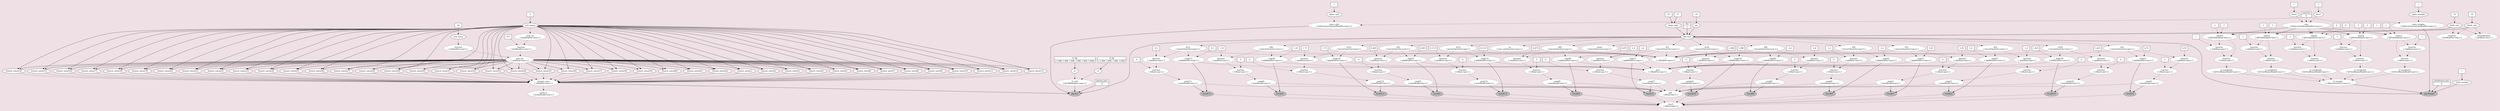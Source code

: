 /* Graphical model description in DOT language                                    */
/*    To view graph:                                                              */
/*       open this file in the program Graphviz: http://www.graphviz.org          */
/*       or paste contents into an online viewer: http://stamm-wilbrandt.de/GraphvizFiddle */

digraph REVDAG {
   n_sf [shape=oval, style=filled, fillcolor=white, label="sf"]
   n_sf_hp [shape=record, style=filled, fillcolor=white, label="{sf_hp|[ 1.000, 1.000, 1.000, 1.000]}"]
   n_Q_cytb [shape=oval, style="dashed,filled", fillcolor=white, label="Q_cytb\n[ fnGTR(Simplex<any>) ]"]
   n_er [shape=oval, style=filled, fillcolor=white, label="er"]
   n_er_hp [shape=record, style=filled, fillcolor=white, label="{er_hp|[ 1.000, 1.000, 1.000, 1.000, 1.000, 1.000]}"]
   n_phySeq [shape=oval, style=filled, fillcolor=gray, label="phySeq"]
   n_fbd_tree [shape=oval, style=filled, fillcolor=white, label="fbd_tree"]
   n_origin_time [shape=oval, style=filled, fillcolor=white, label="origin_time"]
   n_0x7ff091c25d70 [shape=box, style=filled, fillcolor=white, label="37"]
   n_0x7ff091c25f90 [shape=box, style=filled, fillcolor=white, label="55"]
   n_birth_rate [shape=oval, style=filled, fillcolor=white, label="birth_rate"]
   n_0x7ff091c26990 [shape=box, style=filled, fillcolor=white, label="10"]
   n_diversification [shape=oval, style="dashed,filled", fillcolor=white, label="diversification\n[ sub(Real<any>) ]"]
   n_death_rate [shape=oval, style=filled, fillcolor=white, label="death_rate"]
   n_0x7ff091c276e0 [shape=box, style=filled, fillcolor=white, label="10"]
   n_turnover [shape=oval, style="dashed,filled", fillcolor=white, label="turnover\n[ div(RealPos<any>) ]"]
   n_psi [shape=oval, style=filled, fillcolor=white, label="psi"]
   n_0x7ff091c2c2c0 [shape=box, style=filled, fillcolor=white, label="10"]
   n_rho [shape=record, style=filled, fillcolor=white, label="{rho|1}"]
   n_sa [shape=oval, style="dashed,filled", fillcolor=white, label="sa\n[ num_sa(TimeTree<any>) ]"]
   n_crown [shape=oval, style="dashed,filled", fillcolor=white, label="crown\n[ tmrca(TimeTree<any>) ]"]
   n_t_1 [shape=oval, style="dashed,filled", fillcolor=white, label="t[1]\n[ tmrca(TimeTree<any>) ]"]
   n_0x7ff091c2e800 [shape=oval, style="dashed,filled", fillcolor=white, label="function\n[ sub(Real<any>) ]"]
   n_0x7ff091c2ea50 [shape=box, style=filled, fillcolor=white, label="1.65"]
   n_0x7ff091c2eb80 [shape=oval, style="dashed,filled", fillcolor=white, label="function\n[ v(Real<any>) ]"]
   n_0x7ff091c2ee40 [shape=box, style=filled, fillcolor=white, label="0"]
   n_min_1 [shape=oval, style="dashed,filled", fillcolor=white, label="min[1]\n[ max(Real[]<any>) ]"]
   n_fossil_1 [shape=oval, style=filled, fillcolor=gray, label="fossil[1]"]
   n_max_1 [shape=oval, style="dashed,filled", fillcolor=white, label="max[1]\n[ add(RealPos<any>) ]"]
   n_0x7ff091c2fe60 [shape=box, style=filled, fillcolor=white, label="1.65"]
   n_max [shape=oval, style="dashed,filled", fillcolor=white, label="max\n[ v(RealPos<any>) ]"]
   n_max_2 [shape=oval, style="dashed,filled", fillcolor=white, label="max[2]\n[ add(RealPos<any>) ]"]
   n_t_2 [shape=oval, style="dashed,filled", fillcolor=white, label="t[2]\n[ tmrca(TimeTree<any>) ]"]
   n_0x7ff091c2c0f0 [shape=oval, style="dashed,filled", fillcolor=white, label="function\n[ sub(Real<any>) ]"]
   n_0x7ff091c31220 [shape=box, style=filled, fillcolor=white, label="1.4"]
   n_0x7ff091c31330 [shape=oval, style="dashed,filled", fillcolor=white, label="function\n[ v(Real<any>) ]"]
   n_0x7ff091c315f0 [shape=box, style=filled, fillcolor=white, label="0"]
   n_min_2 [shape=oval, style="dashed,filled", fillcolor=white, label="min[2]\n[ max(Real[]<any>) ]"]
   n_fossil_2 [shape=oval, style=filled, fillcolor=gray, label="fossil[2]"]
   n_fossil [shape=oval, style="dashed,filled", fillcolor=white, label="fossil\n[ v(Real<any>) ]"]
   n_fossil_3 [shape=oval, style=filled, fillcolor=gray, label="fossil[3]"]
   n_min_3 [shape=oval, style="dashed,filled", fillcolor=white, label="min[3]\n[ max(Real[]<any>) ]"]
   n_0x7ff091c33710 [shape=oval, style="dashed,filled", fillcolor=white, label="function\n[ v(Real<any>) ]"]
   n_0x7ff091c339c0 [shape=oval, style="dashed,filled", fillcolor=white, label="function\n[ sub(Real<any>) ]"]
   n_t_3 [shape=oval, style="dashed,filled", fillcolor=white, label="t[3]\n[ tmrca(TimeTree<any>) ]"]
   n_max_3 [shape=oval, style="dashed,filled", fillcolor=white, label="max[3]\n[ add(RealPos<any>) ]"]
   n_0x7ff091c34270 [shape=box, style=filled, fillcolor=white, label="4.55"]
   n_t [shape=oval, style="dashed,filled", fillcolor=white, label="t\n[ v(RealPos<any>) ]"]
   n_t_4 [shape=oval, style="dashed,filled", fillcolor=white, label="t[4]\n[ tmrca(TimeTree<any>) ]"]
   n_0x7ff091c34e00 [shape=oval, style="dashed,filled", fillcolor=white, label="function\n[ sub(Real<any>) ]"]
   n_0x7ff091c35050 [shape=box, style=filled, fillcolor=white, label="1.16"]
   n_0x7ff091c35180 [shape=oval, style="dashed,filled", fillcolor=white, label="function\n[ v(Real<any>) ]"]
   n_0x7ff091c35440 [shape=box, style=filled, fillcolor=white, label="0"]
   n_min_4 [shape=oval, style="dashed,filled", fillcolor=white, label="min[4]\n[ max(Real[]<any>) ]"]
   n_fossil_4 [shape=oval, style=filled, fillcolor=gray, label="fossil[4]"]
   n_max_4 [shape=oval, style="dashed,filled", fillcolor=white, label="max[4]\n[ add(RealPos<any>) ]"]
   n_0x7ff091c36440 [shape=box, style=filled, fillcolor=white, label="1.16"]
   n_min [shape=oval, style="dashed,filled", fillcolor=white, label="min\n[ v(Real<any>) ]"]
   n_min_5 [shape=oval, style="dashed,filled", fillcolor=white, label="min[5]\n[ max(Real[]<any>) ]"]
   n_0x7ff091c36f60 [shape=oval, style="dashed,filled", fillcolor=white, label="function\n[ v(Real<any>) ]"]
   n_0x7ff091c37210 [shape=oval, style="dashed,filled", fillcolor=white, label="function\n[ sub(Real<any>) ]"]
   n_t_5 [shape=oval, style="dashed,filled", fillcolor=white, label="t[5]\n[ tmrca(TimeTree<any>) ]"]
   n_max_5 [shape=oval, style="dashed,filled", fillcolor=white, label="max[5]\n[ add(RealPos<any>) ]"]
   n_0x7ff091c37aa0 [shape=box, style=filled, fillcolor=white, label="0.465"]
   n_fossil_5 [shape=oval, style=filled, fillcolor=gray, label="fossil[5]"]
   n_0x7ff091c30da0 [shape=box, style=filled, fillcolor=white, label="0.465"]
   n_0x7ff091c30ea0 [shape=box, style=filled, fillcolor=white, label="0"]
   n_min_6 [shape=oval, style="dashed,filled", fillcolor=white, label="min[6]\n[ max(Real[]<any>) ]"]
   n_0x7ff091c385a0 [shape=oval, style="dashed,filled", fillcolor=white, label="function\n[ v(Real<any>) ]"]
   n_0x7ff091c38850 [shape=oval, style="dashed,filled", fillcolor=white, label="function\n[ sub(Real<any>) ]"]
   n_t_6 [shape=oval, style="dashed,filled", fillcolor=white, label="t[6]\n[ tmrca(TimeTree<any>) ]"]
   n_max_6 [shape=oval, style="dashed,filled", fillcolor=white, label="max[6]\n[ add(RealPos<any>) ]"]
   n_0x7ff091c390e0 [shape=box, style=filled, fillcolor=white, label="0.475"]
   n_fossil_6 [shape=oval, style=filled, fillcolor=gray, label="fossil[6]"]
   n_0x7ff091c39bc0 [shape=box, style=filled, fillcolor=white, label="0.475"]
   n_0x7ff091c39cc0 [shape=box, style=filled, fillcolor=white, label="0"]
   n_min_7 [shape=oval, style="dashed,filled", fillcolor=white, label="min[7]\n[ max(Real[]<any>) ]"]
   n_0x7ff091c39fe0 [shape=oval, style="dashed,filled", fillcolor=white, label="function\n[ v(Real<any>) ]"]
   n_0x7ff091c3a290 [shape=oval, style="dashed,filled", fillcolor=white, label="function\n[ sub(Real<any>) ]"]
   n_t_7 [shape=oval, style="dashed,filled", fillcolor=white, label="t[7]\n[ tmrca(TimeTree<any>) ]"]
   n_max_7 [shape=oval, style="dashed,filled", fillcolor=white, label="max[7]\n[ add(RealPos<any>) ]"]
   n_0x7ff091c3ab60 [shape=box, style=filled, fillcolor=white, label="2.4"]
   n_fossil_7 [shape=oval, style=filled, fillcolor=gray, label="fossil[7]"]
   n_0x7ff091c3b640 [shape=box, style=filled, fillcolor=white, label="2.4"]
   n_0x7ff091c3b740 [shape=box, style=filled, fillcolor=white, label="0"]
   n_min_8 [shape=oval, style="dashed,filled", fillcolor=white, label="min[8]\n[ max(Real[]<any>) ]"]
   n_0x7ff091c3ba60 [shape=oval, style="dashed,filled", fillcolor=white, label="function\n[ v(Real<any>) ]"]
   n_0x7ff091c3bd10 [shape=oval, style="dashed,filled", fillcolor=white, label="function\n[ sub(Real<any>) ]"]
   n_t_8 [shape=oval, style="dashed,filled", fillcolor=white, label="t[8]\n[ tmrca(TimeTree<any>) ]"]
   n_max_8 [shape=oval, style="dashed,filled", fillcolor=white, label="max[8]\n[ add(RealPos<any>) ]"]
   n_0x7ff091c3c5a0 [shape=box, style=filled, fillcolor=white, label="2.4"]
   n_fossil_8 [shape=oval, style=filled, fillcolor=gray, label="fossil[8]"]
   n_0x7ff091c3d080 [shape=box, style=filled, fillcolor=white, label="2.4"]
   n_0x7ff091c3d180 [shape=box, style=filled, fillcolor=white, label="0"]
   n_min_9 [shape=oval, style="dashed,filled", fillcolor=white, label="min[9]\n[ max(Real[]<any>) ]"]
   n_0x7ff091c3d4a0 [shape=oval, style="dashed,filled", fillcolor=white, label="function\n[ v(Real<any>) ]"]
   n_0x7ff091c3d750 [shape=oval, style="dashed,filled", fillcolor=white, label="function\n[ sub(Real<any>) ]"]
   n_t_9 [shape=oval, style="dashed,filled", fillcolor=white, label="t[9]\n[ tmrca(TimeTree<any>) ]"]
   n_max_9 [shape=oval, style="dashed,filled", fillcolor=white, label="max[9]\n[ add(RealPos<any>) ]"]
   n_0x7ff091c3e020 [shape=box, style=filled, fillcolor=white, label="1.2"]
   n_fossil_9 [shape=oval, style=filled, fillcolor=gray, label="fossil[9]"]
   n_0x7ff091c3eb00 [shape=box, style=filled, fillcolor=white, label="1.2"]
   n_0x7ff091c3ec00 [shape=box, style=filled, fillcolor=white, label="0"]
   n_min_10 [shape=oval, style="dashed,filled", fillcolor=white, label="min[10]\n[ max(Real[]<any>) ]"]
   n_0x7ff091c3ef20 [shape=oval, style="dashed,filled", fillcolor=white, label="function\n[ v(Real<any>) ]"]
   n_0x7ff091c3f1d0 [shape=oval, style="dashed,filled", fillcolor=white, label="function\n[ sub(Real<any>) ]"]
   n_t_10 [shape=oval, style="dashed,filled", fillcolor=white, label="t[10]\n[ tmrca(TimeTree<any>) ]"]
   n_max_10 [shape=oval, style="dashed,filled", fillcolor=white, label="max[10]\n[ add(RealPos<any>) ]"]
   n_0x7ff091c3fa60 [shape=box, style=filled, fillcolor=white, label="1.425"]
   n_fossil_10 [shape=oval, style=filled, fillcolor=gray, label="fossil[10]"]
   n_0x7ff091c40540 [shape=box, style=filled, fillcolor=white, label="1.425"]
   n_0x7ff091c40640 [shape=box, style=filled, fillcolor=white, label="0"]
   n_min_11 [shape=oval, style="dashed,filled", fillcolor=white, label="min[11]\n[ max(Real[]<any>) ]"]
   n_0x7ff091c40960 [shape=oval, style="dashed,filled", fillcolor=white, label="function\n[ v(Real<any>) ]"]
   n_0x7ff091c40c10 [shape=oval, style="dashed,filled", fillcolor=white, label="function\n[ sub(Real<any>) ]"]
   n_t_11 [shape=oval, style="dashed,filled", fillcolor=white, label="t[11]\n[ tmrca(TimeTree<any>) ]"]
   n_max_11 [shape=oval, style="dashed,filled", fillcolor=white, label="max[11]\n[ add(RealPos<any>) ]"]
   n_0x7ff091c414a0 [shape=box, style=filled, fillcolor=white, label="0.3"]
   n_fossil_11 [shape=oval, style=filled, fillcolor=gray, label="fossil[11]"]
   n_0x7ff091c41f80 [shape=box, style=filled, fillcolor=white, label="0.3"]
   n_0x7ff091c42080 [shape=box, style=filled, fillcolor=white, label="0"]
   n_min_12 [shape=oval, style="dashed,filled", fillcolor=white, label="min[12]\n[ max(Real[]<any>) ]"]
   n_0x7ff091c423a0 [shape=oval, style="dashed,filled", fillcolor=white, label="function\n[ v(Real<any>) ]"]
   n_0x7ff091c42650 [shape=oval, style="dashed,filled", fillcolor=white, label="function\n[ sub(Real<any>) ]"]
   n_t_12 [shape=oval, style="dashed,filled", fillcolor=white, label="t[12]\n[ tmrca(TimeTree<any>) ]"]
   n_max_12 [shape=oval, style="dashed,filled", fillcolor=white, label="max[12]\n[ add(RealPos<any>) ]"]
   n_0x7ff091c42ee0 [shape=box, style=filled, fillcolor=white, label="1.75"]
   n_fossil_12 [shape=oval, style=filled, fillcolor=gray, label="fossil[12]"]
   n_0x7ff091c439c0 [shape=box, style=filled, fillcolor=white, label="1.75"]
   n_0x7ff091c43ac0 [shape=box, style=filled, fillcolor=white, label="0"]
   n_min_13 [shape=oval, style="dashed,filled", fillcolor=white, label="min[13]\n[ max(Real[]<any>) ]"]
   n_0x7ff091c43de0 [shape=oval, style="dashed,filled", fillcolor=white, label="function\n[ v(Real<any>) ]"]
   n_0x7ff091c44090 [shape=oval, style="dashed,filled", fillcolor=white, label="function\n[ sub(Real<any>) ]"]
   n_t_13 [shape=oval, style="dashed,filled", fillcolor=white, label="t[13]\n[ tmrca(TimeTree<any>) ]"]
   n_max_13 [shape=oval, style="dashed,filled", fillcolor=white, label="max[13]\n[ add(RealPos<any>) ]"]
   n_0x7ff091c44920 [shape=box, style=filled, fillcolor=white, label="0.1115"]
   n_fossil_13 [shape=oval, style=filled, fillcolor=gray, label="fossil[13]"]
   n_0x7ff091c45400 [shape=box, style=filled, fillcolor=white, label="0.1115"]
   n_0x7ff091c45500 [shape=box, style=filled, fillcolor=white, label="0"]
   n_min_14 [shape=oval, style="dashed,filled", fillcolor=white, label="min[14]\n[ max(Real[]<any>) ]"]
   n_0x7ff091c45820 [shape=oval, style="dashed,filled", fillcolor=white, label="function\n[ v(Real<any>) ]"]
   n_0x7ff091c45ad0 [shape=oval, style="dashed,filled", fillcolor=white, label="function\n[ sub(Real<any>) ]"]
   n_t_14 [shape=oval, style="dashed,filled", fillcolor=white, label="t[14]\n[ tmrca(TimeTree<any>) ]"]
   n_max_14 [shape=oval, style="dashed,filled", fillcolor=white, label="max[14]\n[ add(RealPos<any>) ]"]
   n_0x7ff091c46360 [shape=box, style=filled, fillcolor=white, label="1.288"]
   n_fossil_14 [shape=oval, style=filled, fillcolor=gray, label="fossil[14]"]
   n_0x7ff091c46e40 [shape=box, style=filled, fillcolor=white, label="1.288"]
   n_0x7ff091c46f40 [shape=box, style=filled, fillcolor=white, label="0"]
   n_0x7ff091c47100 [shape=box, style=filled, fillcolor=white, label="4.55"]
   n_0x7ff091c47200 [shape=box, style=filled, fillcolor=white, label="0"]
   n_0x7ff091c47300 [shape=box, style=filled, fillcolor=white, label="1.4"]
   n_phyMorpho [shape=oval, style=filled, fillcolor=gray, label="phyMorpho"]
   n_phyMorpho_pInv [shape=record, style=filled, fillcolor=white, label="{phyMorpho.pInv|0}"]
   n_clock_morpho [shape=oval, style=filled, fillcolor=white, label="clock_morpho"]
   n_0x7ff091c5e370 [shape=box, style=filled, fillcolor=white, label="1"]
   n_Q_morpho [shape=oval, style="dashed,filled", fillcolor=white, label="Q_morpho\n[ v(RateGenerator<any>) ]"]
   n_Q_morpho_1 [shape=oval, style="dashed,filled", fillcolor=white, label="Q_morpho[1]\n[ fnFreeBinary(Real[]<any>) ]"]
   n_0x7ff091c5f410 [shape=oval, style="dashed,filled", fillcolor=white, label="function\n[ v(Real<any>) ]"]
   n_0x7ff091c5f680 [shape=oval, style="dashed,filled", fillcolor=white, label="function\n[ sub(Real<any>) ]"]
   n_0x7ff091c5f8e0 [shape=box, style=filled, fillcolor=white, label="1"]
   n_cats_1 [shape=oval, style="dashed,filled", fillcolor=white, label="cats[1]\n[ [](Probability[]<any>) ]"]
   n_cats [shape=oval, style="dashed,filled", fillcolor=white, label="cats\n[ fnDiscretizeBeta(RealPos<any>) ]"]
   n_beta1 [shape=oval, style=filled, fillcolor=white, label="beta1"]
   n_0x7ff091c609b0 [shape=box, style=filled, fillcolor=white, label="1"]
   n_beta2 [shape=oval, style=filled, fillcolor=white, label="beta2"]
   n_0x7ff091c61450 [shape=box, style=filled, fillcolor=white, label="1"]
   n_numCats [shape=record, style=filled, fillcolor=white, label="{numCats|5}"]
   n_cats_1 [shape=oval, style="dashed,filled", fillcolor=white, label="cats[1]\n[ [](Probability[]<any>) ]"]
   n_0x7ff091c61980 [shape=box, style=filled, fillcolor=white, label="1"]
   n_cats_2 [shape=oval, style="dashed,filled", fillcolor=white, label="cats[2]\n[ [](Probability[]<any>) ]"]
   n_0x7ff091c61d30 [shape=box, style=filled, fillcolor=white, label="2"]
   n_0x7ff091c61e50 [shape=oval, style="dashed,filled", fillcolor=white, label="function\n[ sub(Real<any>) ]"]
   n_0x7ff091c620b0 [shape=box, style=filled, fillcolor=white, label="1"]
   n_0x7ff091c621f0 [shape=oval, style="dashed,filled", fillcolor=white, label="function\n[ v(Real<any>) ]"]
   n_cats_2 [shape=oval, style="dashed,filled", fillcolor=white, label="cats[2]\n[ [](Probability[]<any>) ]"]
   n_0x7ff091c62720 [shape=box, style=filled, fillcolor=white, label="2"]
   n_Q_morpho_2 [shape=oval, style="dashed,filled", fillcolor=white, label="Q_morpho[2]\n[ fnFreeBinary(Real[]<any>) ]"]
   n_cats_3 [shape=oval, style="dashed,filled", fillcolor=white, label="cats[3]\n[ [](Probability[]<any>) ]"]
   n_0x7ff091c62e90 [shape=box, style=filled, fillcolor=white, label="3"]
   n_0x7ff091c62f90 [shape=oval, style="dashed,filled", fillcolor=white, label="function\n[ sub(Real<any>) ]"]
   n_0x7ff091c631e0 [shape=box, style=filled, fillcolor=white, label="1"]
   n_0x7ff091c63320 [shape=oval, style="dashed,filled", fillcolor=white, label="function\n[ v(Real<any>) ]"]
   n_cats_3 [shape=oval, style="dashed,filled", fillcolor=white, label="cats[3]\n[ [](Probability[]<any>) ]"]
   n_0x7ff091c63870 [shape=box, style=filled, fillcolor=white, label="3"]
   n_Q_morpho_3 [shape=oval, style="dashed,filled", fillcolor=white, label="Q_morpho[3]\n[ fnFreeBinary(Real[]<any>) ]"]
   n_cats_4 [shape=oval, style="dashed,filled", fillcolor=white, label="cats[4]\n[ [](Probability[]<any>) ]"]
   n_0x7ff091c63fd0 [shape=box, style=filled, fillcolor=white, label="4"]
   n_0x7ff091c640d0 [shape=oval, style="dashed,filled", fillcolor=white, label="function\n[ sub(Real<any>) ]"]
   n_0x7ff091c64320 [shape=box, style=filled, fillcolor=white, label="1"]
   n_0x7ff091c64460 [shape=oval, style="dashed,filled", fillcolor=white, label="function\n[ v(Real<any>) ]"]
   n_cats_4 [shape=oval, style="dashed,filled", fillcolor=white, label="cats[4]\n[ [](Probability[]<any>) ]"]
   n_0x7ff091c64970 [shape=box, style=filled, fillcolor=white, label="4"]
   n_Q_morpho_4 [shape=oval, style="dashed,filled", fillcolor=white, label="Q_morpho[4]\n[ fnFreeBinary(Real[]<any>) ]"]
   n_cats_5 [shape=oval, style="dashed,filled", fillcolor=white, label="cats[5]\n[ [](Probability[]<any>) ]"]
   n_0x7ff091c650f0 [shape=box, style=filled, fillcolor=white, label="5"]
   n_0x7ff091c651f0 [shape=oval, style="dashed,filled", fillcolor=white, label="function\n[ sub(Real<any>) ]"]
   n_0x7ff091c65440 [shape=box, style=filled, fillcolor=white, label="1"]
   n_0x7ff091c65580 [shape=oval, style="dashed,filled", fillcolor=white, label="function\n[ v(Real<any>) ]"]
   n_cats_5 [shape=oval, style="dashed,filled", fillcolor=white, label="cats[5]\n[ [](Probability[]<any>) ]"]
   n_0x7ff091c65b10 [shape=box, style=filled, fillcolor=white, label="5"]
   n_Q_morpho_5 [shape=oval, style="dashed,filled", fillcolor=white, label="Q_morpho[5]\n[ fnFreeBinary(Real[]<any>) ]"]
   n_0x7ff091c66040 [shape=box, style=filled, fillcolor=white, label="1"]
   n_rates_morpho [shape=oval, style="dashed,filled", fillcolor=white, label="rates_morpho\n[ fnDiscretizeGamma(RealPos<any>) ]"]
   n_alpha_morpho [shape=oval, style=filled, fillcolor=white, label="alpha_morpho"]
   n_0x7ff091c66d30 [shape=box, style=filled, fillcolor=white, label="1"]
   n_numCats [shape=record, style=filled, fillcolor=white, label="{numCats|4}"]
   n_phySeq_pInv [shape=record, style=filled, fillcolor=white, label="{phySeq.pInv|0}"]
   n_branch_rates [shape=oval, style="dashed,filled", fillcolor=white, label="branch_rates\n[ v(RealPos<any>) ]"]
   n_branch_rates_1 [shape=oval, style=filled, fillcolor=white, label="branch_rates[1]"]
   n_ucln_mu [shape=oval, style="dashed,filled", fillcolor=white, label="ucln_mu\n[ sub(Real<any>) ]"]
   n_0x7ff091c686d0 [shape=oval, style="dashed,filled", fillcolor=white, label="function\n[ ln(RealPos<any>) ]"]
   n_ucln_mean [shape=oval, style=filled, fillcolor=white, label="ucln_mean"]
   n_0x7ff091c69270 [shape=box, style=filled, fillcolor=white, label="10"]
   n_0x7ff091c693a0 [shape=oval, style="dashed,filled", fillcolor=white, label="function\n[ mul(RealPos<any>) ]"]
   n_ucln_var [shape=oval, style="dashed,filled", fillcolor=white, label="ucln_var\n[ mul(RealPos<any>) ]"]
   n_ucln_sigma [shape=oval, style=filled, fillcolor=white, label="ucln_sigma"]
   n_0x7ff091c6a1f0 [shape=box, style=filled, fillcolor=white, label="3"]
   n_branch_rates_2 [shape=oval, style=filled, fillcolor=white, label="branch_rates[2]"]
   n_branch_rates_3 [shape=oval, style=filled, fillcolor=white, label="branch_rates[3]"]
   n_branch_rates_4 [shape=oval, style=filled, fillcolor=white, label="branch_rates[4]"]
   n_branch_rates_5 [shape=oval, style=filled, fillcolor=white, label="branch_rates[5]"]
   n_branch_rates_6 [shape=oval, style=filled, fillcolor=white, label="branch_rates[6]"]
   n_branch_rates_7 [shape=oval, style=filled, fillcolor=white, label="branch_rates[7]"]
   n_branch_rates_8 [shape=oval, style=filled, fillcolor=white, label="branch_rates[8]"]
   n_branch_rates_9 [shape=oval, style=filled, fillcolor=white, label="branch_rates[9]"]
   n_branch_rates_10 [shape=oval, style=filled, fillcolor=white, label="branch_rates[10]"]
   n_branch_rates_11 [shape=oval, style=filled, fillcolor=white, label="branch_rates[11]"]
   n_branch_rates_12 [shape=oval, style=filled, fillcolor=white, label="branch_rates[12]"]
   n_branch_rates_13 [shape=oval, style=filled, fillcolor=white, label="branch_rates[13]"]
   n_branch_rates_14 [shape=oval, style=filled, fillcolor=white, label="branch_rates[14]"]
   n_branch_rates_15 [shape=oval, style=filled, fillcolor=white, label="branch_rates[15]"]
   n_branch_rates_16 [shape=oval, style=filled, fillcolor=white, label="branch_rates[16]"]
   n_branch_rates_17 [shape=oval, style=filled, fillcolor=white, label="branch_rates[17]"]
   n_branch_rates_18 [shape=oval, style=filled, fillcolor=white, label="branch_rates[18]"]
   n_branch_rates_19 [shape=oval, style=filled, fillcolor=white, label="branch_rates[19]"]
   n_branch_rates_20 [shape=oval, style=filled, fillcolor=white, label="branch_rates[20]"]
   n_branch_rates_21 [shape=oval, style=filled, fillcolor=white, label="branch_rates[21]"]
   n_branch_rates_22 [shape=oval, style=filled, fillcolor=white, label="branch_rates[22]"]
   n_branch_rates_23 [shape=oval, style=filled, fillcolor=white, label="branch_rates[23]"]
   n_branch_rates_24 [shape=oval, style=filled, fillcolor=white, label="branch_rates[24]"]
   n_branch_rates_25 [shape=oval, style=filled, fillcolor=white, label="branch_rates[25]"]
   n_branch_rates_26 [shape=oval, style=filled, fillcolor=white, label="branch_rates[26]"]
   n_branch_rates_27 [shape=oval, style=filled, fillcolor=white, label="branch_rates[27]"]
   n_branch_rates_28 [shape=oval, style=filled, fillcolor=white, label="branch_rates[28]"]
   n_branch_rates_29 [shape=oval, style=filled, fillcolor=white, label="branch_rates[29]"]
   n_branch_rates_30 [shape=oval, style=filled, fillcolor=white, label="branch_rates[30]"]
   n_branch_rates_31 [shape=oval, style=filled, fillcolor=white, label="branch_rates[31]"]
   n_branch_rates_32 [shape=oval, style=filled, fillcolor=white, label="branch_rates[32]"]
   n_branch_rates_33 [shape=oval, style=filled, fillcolor=white, label="branch_rates[33]"]
   n_branch_rates_34 [shape=oval, style=filled, fillcolor=white, label="branch_rates[34]"]
   n_branch_rates_35 [shape=oval, style=filled, fillcolor=white, label="branch_rates[35]"]
   n_branch_rates_36 [shape=oval, style=filled, fillcolor=white, label="branch_rates[36]"]
   n_branch_rates_37 [shape=oval, style=filled, fillcolor=white, label="branch_rates[37]"]
   n_branch_rates_38 [shape=oval, style=filled, fillcolor=white, label="branch_rates[38]"]
   n_branch_rates_39 [shape=oval, style=filled, fillcolor=white, label="branch_rates[39]"]
   n_branch_rates_40 [shape=oval, style=filled, fillcolor=white, label="branch_rates[40]"]
   n_branch_rates_41 [shape=oval, style=filled, fillcolor=white, label="branch_rates[41]"]
   n_branch_rates_42 [shape=oval, style=filled, fillcolor=white, label="branch_rates[42]"]
   n_0x7ff091c6a310 [shape=box, style=filled, fillcolor=white, label="0.5"]
   n_mean_rt [shape=oval, style="dashed,filled", fillcolor=white, label="mean_rt\n[ mean(Real[]<any>) ]"]
   n_rates_cytb [shape=oval, style="dashed,filled", fillcolor=white, label="rates_cytb\n[ fnDiscretizeGamma(RealPos<any>) ]"]
   n_alpha_cytb [shape=oval, style=filled, fillcolor=white, label="alpha_cytb"]
   n_0x7ff091c83fc0 [shape=box, style=filled, fillcolor=white, label="1"]
   n_numCats [shape=record, style=filled, fillcolor=white, label="{numCats|4}"]
   n_sf -> n_Q_cytb[style=dashed]
   n_sf_hp -> n_sf
   n_Q_cytb -> n_phySeq
   n_er -> n_Q_cytb[style=dashed]
   n_er_hp -> n_er
   n_fbd_tree -> n_sa[style=dashed]
   n_fbd_tree -> n_crown[style=dashed]
   n_fbd_tree -> n_t_1[style=dashed]
   n_fbd_tree -> n_t_2[style=dashed]
   n_fbd_tree -> n_t_3[style=dashed]
   n_fbd_tree -> n_t_4[style=dashed]
   n_fbd_tree -> n_t_5[style=dashed]
   n_fbd_tree -> n_t_6[style=dashed]
   n_fbd_tree -> n_t_7[style=dashed]
   n_fbd_tree -> n_t_8[style=dashed]
   n_fbd_tree -> n_t_9[style=dashed]
   n_fbd_tree -> n_t_10[style=dashed]
   n_fbd_tree -> n_t_11[style=dashed]
   n_fbd_tree -> n_t_12[style=dashed]
   n_fbd_tree -> n_t_13[style=dashed]
   n_fbd_tree -> n_t_14[style=dashed]
   n_fbd_tree -> n_phyMorpho
   n_fbd_tree -> n_phySeq
   n_origin_time -> n_fbd_tree
   n_0x7ff091c25d70 -> n_origin_time
   n_0x7ff091c25f90 -> n_origin_time
   n_birth_rate -> n_diversification[style=dashed]
   n_birth_rate -> n_turnover[style=dashed]
   n_birth_rate -> n_fbd_tree
   n_0x7ff091c26990 -> n_birth_rate
   n_death_rate -> n_turnover[style=dashed]
   n_death_rate -> n_diversification[style=dashed]
   n_death_rate -> n_fbd_tree
   n_0x7ff091c276e0 -> n_death_rate
   n_psi -> n_fbd_tree
   n_0x7ff091c2c2c0 -> n_psi
   n_rho -> n_fbd_tree
   n_t_1 -> n_0x7ff091c2e800[style=dashed]
   n_t_1 -> n_max_1[style=dashed]
   n_t_1 -> n_t[style=dashed]
   n_0x7ff091c2e800 -> n_0x7ff091c2eb80[style=dashed]
   n_0x7ff091c2ea50 -> n_0x7ff091c2e800[style=dashed]
   n_0x7ff091c2eb80 -> n_min_1[style=dashed]
   n_0x7ff091c2ee40 -> n_0x7ff091c2eb80[style=dashed]
   n_min_1 -> n_fossil_1
   n_min_1 -> n_min[style=dashed]
   n_fossil_1 -> n_fossil[style=dashed]
   n_max_1 -> n_max[style=dashed]
   n_max_1 -> n_fossil_1
   n_0x7ff091c2fe60 -> n_max_1[style=dashed]
   n_max_2 -> n_fossil_2
   n_max_2 -> n_max[style=dashed]
   n_t_2 -> n_0x7ff091c2c0f0[style=dashed]
   n_t_2 -> n_t[style=dashed]
   n_t_2 -> n_max_2[style=dashed]
   n_0x7ff091c2c0f0 -> n_0x7ff091c31330[style=dashed]
   n_0x7ff091c31220 -> n_0x7ff091c2c0f0[style=dashed]
   n_0x7ff091c31330 -> n_min_2[style=dashed]
   n_0x7ff091c315f0 -> n_0x7ff091c31330[style=dashed]
   n_min_2 -> n_fossil_2
   n_min_2 -> n_min[style=dashed]
   n_fossil_2 -> n_fossil[style=dashed]
   n_fossil_3 -> n_fossil[style=dashed]
   n_min_3 -> n_min[style=dashed]
   n_min_3 -> n_fossil_3
   n_0x7ff091c33710 -> n_min_3[style=dashed]
   n_0x7ff091c339c0 -> n_0x7ff091c33710[style=dashed]
   n_t_3 -> n_max_3[style=dashed]
   n_t_3 -> n_t[style=dashed]
   n_t_3 -> n_0x7ff091c339c0[style=dashed]
   n_max_3 -> n_fossil_3
   n_max_3 -> n_max[style=dashed]
   n_0x7ff091c34270 -> n_max_3[style=dashed]
   n_t_4 -> n_0x7ff091c34e00[style=dashed]
   n_t_4 -> n_max_4[style=dashed]
   n_t_4 -> n_t[style=dashed]
   n_0x7ff091c34e00 -> n_0x7ff091c35180[style=dashed]
   n_0x7ff091c35050 -> n_0x7ff091c34e00[style=dashed]
   n_0x7ff091c35180 -> n_min_4[style=dashed]
   n_0x7ff091c35440 -> n_0x7ff091c35180[style=dashed]
   n_min_4 -> n_fossil_4
   n_min_4 -> n_min[style=dashed]
   n_fossil_4 -> n_fossil[style=dashed]
   n_max_4 -> n_fossil_4
   n_max_4 -> n_max[style=dashed]
   n_0x7ff091c36440 -> n_max_4[style=dashed]
   n_min_5 -> n_fossil_5
   n_min_5 -> n_min[style=dashed]
   n_0x7ff091c36f60 -> n_min_5[style=dashed]
   n_0x7ff091c37210 -> n_0x7ff091c36f60[style=dashed]
   n_t_5 -> n_max_5[style=dashed]
   n_t_5 -> n_0x7ff091c37210[style=dashed]
   n_t_5 -> n_t[style=dashed]
   n_max_5 -> n_fossil_5
   n_max_5 -> n_max[style=dashed]
   n_0x7ff091c37aa0 -> n_max_5[style=dashed]
   n_fossil_5 -> n_fossil[style=dashed]
   n_0x7ff091c30da0 -> n_0x7ff091c37210[style=dashed]
   n_0x7ff091c30ea0 -> n_0x7ff091c36f60[style=dashed]
   n_min_6 -> n_fossil_6
   n_min_6 -> n_min[style=dashed]
   n_0x7ff091c385a0 -> n_min_6[style=dashed]
   n_0x7ff091c38850 -> n_0x7ff091c385a0[style=dashed]
   n_t_6 -> n_max_6[style=dashed]
   n_t_6 -> n_0x7ff091c38850[style=dashed]
   n_t_6 -> n_t[style=dashed]
   n_max_6 -> n_fossil_6
   n_max_6 -> n_max[style=dashed]
   n_0x7ff091c390e0 -> n_max_6[style=dashed]
   n_fossil_6 -> n_fossil[style=dashed]
   n_0x7ff091c39bc0 -> n_0x7ff091c38850[style=dashed]
   n_0x7ff091c39cc0 -> n_0x7ff091c385a0[style=dashed]
   n_min_7 -> n_fossil_7
   n_min_7 -> n_min[style=dashed]
   n_0x7ff091c39fe0 -> n_min_7[style=dashed]
   n_0x7ff091c3a290 -> n_0x7ff091c39fe0[style=dashed]
   n_t_7 -> n_max_7[style=dashed]
   n_t_7 -> n_0x7ff091c3a290[style=dashed]
   n_t_7 -> n_t[style=dashed]
   n_max_7 -> n_fossil_7
   n_max_7 -> n_max[style=dashed]
   n_0x7ff091c3ab60 -> n_max_7[style=dashed]
   n_fossil_7 -> n_fossil[style=dashed]
   n_0x7ff091c3b640 -> n_0x7ff091c3a290[style=dashed]
   n_0x7ff091c3b740 -> n_0x7ff091c39fe0[style=dashed]
   n_min_8 -> n_fossil_8
   n_min_8 -> n_min[style=dashed]
   n_0x7ff091c3ba60 -> n_min_8[style=dashed]
   n_0x7ff091c3bd10 -> n_0x7ff091c3ba60[style=dashed]
   n_t_8 -> n_max_8[style=dashed]
   n_t_8 -> n_0x7ff091c3bd10[style=dashed]
   n_t_8 -> n_t[style=dashed]
   n_max_8 -> n_fossil_8
   n_max_8 -> n_max[style=dashed]
   n_0x7ff091c3c5a0 -> n_max_8[style=dashed]
   n_fossil_8 -> n_fossil[style=dashed]
   n_0x7ff091c3d080 -> n_0x7ff091c3bd10[style=dashed]
   n_0x7ff091c3d180 -> n_0x7ff091c3ba60[style=dashed]
   n_min_9 -> n_fossil_9
   n_min_9 -> n_min[style=dashed]
   n_0x7ff091c3d4a0 -> n_min_9[style=dashed]
   n_0x7ff091c3d750 -> n_0x7ff091c3d4a0[style=dashed]
   n_t_9 -> n_max_9[style=dashed]
   n_t_9 -> n_0x7ff091c3d750[style=dashed]
   n_t_9 -> n_t[style=dashed]
   n_max_9 -> n_fossil_9
   n_max_9 -> n_max[style=dashed]
   n_0x7ff091c3e020 -> n_max_9[style=dashed]
   n_fossil_9 -> n_fossil[style=dashed]
   n_0x7ff091c3eb00 -> n_0x7ff091c3d750[style=dashed]
   n_0x7ff091c3ec00 -> n_0x7ff091c3d4a0[style=dashed]
   n_min_10 -> n_fossil_10
   n_min_10 -> n_min[style=dashed]
   n_0x7ff091c3ef20 -> n_min_10[style=dashed]
   n_0x7ff091c3f1d0 -> n_0x7ff091c3ef20[style=dashed]
   n_t_10 -> n_max_10[style=dashed]
   n_t_10 -> n_0x7ff091c3f1d0[style=dashed]
   n_t_10 -> n_t[style=dashed]
   n_max_10 -> n_fossil_10
   n_max_10 -> n_max[style=dashed]
   n_0x7ff091c3fa60 -> n_max_10[style=dashed]
   n_fossil_10 -> n_fossil[style=dashed]
   n_0x7ff091c40540 -> n_0x7ff091c3f1d0[style=dashed]
   n_0x7ff091c40640 -> n_0x7ff091c3ef20[style=dashed]
   n_min_11 -> n_fossil_11
   n_min_11 -> n_min[style=dashed]
   n_0x7ff091c40960 -> n_min_11[style=dashed]
   n_0x7ff091c40c10 -> n_0x7ff091c40960[style=dashed]
   n_t_11 -> n_max_11[style=dashed]
   n_t_11 -> n_0x7ff091c40c10[style=dashed]
   n_t_11 -> n_t[style=dashed]
   n_max_11 -> n_fossil_11
   n_max_11 -> n_max[style=dashed]
   n_0x7ff091c414a0 -> n_max_11[style=dashed]
   n_fossil_11 -> n_fossil[style=dashed]
   n_0x7ff091c41f80 -> n_0x7ff091c40c10[style=dashed]
   n_0x7ff091c42080 -> n_0x7ff091c40960[style=dashed]
   n_min_12 -> n_fossil_12
   n_min_12 -> n_min[style=dashed]
   n_0x7ff091c423a0 -> n_min_12[style=dashed]
   n_0x7ff091c42650 -> n_0x7ff091c423a0[style=dashed]
   n_t_12 -> n_max_12[style=dashed]
   n_t_12 -> n_0x7ff091c42650[style=dashed]
   n_t_12 -> n_t[style=dashed]
   n_max_12 -> n_fossil_12
   n_max_12 -> n_max[style=dashed]
   n_0x7ff091c42ee0 -> n_max_12[style=dashed]
   n_fossil_12 -> n_fossil[style=dashed]
   n_0x7ff091c439c0 -> n_0x7ff091c42650[style=dashed]
   n_0x7ff091c43ac0 -> n_0x7ff091c423a0[style=dashed]
   n_min_13 -> n_fossil_13
   n_min_13 -> n_min[style=dashed]
   n_0x7ff091c43de0 -> n_min_13[style=dashed]
   n_0x7ff091c44090 -> n_0x7ff091c43de0[style=dashed]
   n_t_13 -> n_max_13[style=dashed]
   n_t_13 -> n_0x7ff091c44090[style=dashed]
   n_t_13 -> n_t[style=dashed]
   n_max_13 -> n_fossil_13
   n_max_13 -> n_max[style=dashed]
   n_0x7ff091c44920 -> n_max_13[style=dashed]
   n_fossil_13 -> n_fossil[style=dashed]
   n_0x7ff091c45400 -> n_0x7ff091c44090[style=dashed]
   n_0x7ff091c45500 -> n_0x7ff091c43de0[style=dashed]
   n_min_14 -> n_fossil_14
   n_min_14 -> n_min[style=dashed]
   n_0x7ff091c45820 -> n_min_14[style=dashed]
   n_0x7ff091c45ad0 -> n_0x7ff091c45820[style=dashed]
   n_t_14 -> n_max_14[style=dashed]
   n_t_14 -> n_0x7ff091c45ad0[style=dashed]
   n_t_14 -> n_t[style=dashed]
   n_max_14 -> n_fossil_14
   n_max_14 -> n_max[style=dashed]
   n_0x7ff091c46360 -> n_max_14[style=dashed]
   n_fossil_14 -> n_fossil[style=dashed]
   n_0x7ff091c46e40 -> n_0x7ff091c45ad0[style=dashed]
   n_0x7ff091c46f40 -> n_0x7ff091c45820[style=dashed]
   n_0x7ff091c47100 -> n_0x7ff091c339c0[style=dashed]
   n_0x7ff091c47200 -> n_0x7ff091c33710[style=dashed]
   n_0x7ff091c47300 -> n_max_2[style=dashed]
   n_phyMorpho_pInv -> n_phyMorpho
   n_clock_morpho -> n_phyMorpho
   n_0x7ff091c5e370 -> n_clock_morpho
   n_Q_morpho -> n_phyMorpho
   n_Q_morpho_1 -> n_Q_morpho[style=dashed]
   n_0x7ff091c5f410 -> n_Q_morpho_1[style=dashed]
   n_0x7ff091c5f680 -> n_0x7ff091c5f410[style=dashed]
   n_0x7ff091c5f8e0 -> n_0x7ff091c5f680[style=dashed]
   n_cats_1 -> n_0x7ff091c5f680[style=dashed]
   n_cats -> n_cats_1[style=dashed]
   n_cats -> n_cats_2[style=dashed]
   n_cats -> n_cats_2[style=dashed]
   n_cats -> n_cats_3[style=dashed]
   n_cats -> n_cats_3[style=dashed]
   n_cats -> n_cats_4[style=dashed]
   n_cats -> n_cats_4[style=dashed]
   n_cats -> n_cats_5[style=dashed]
   n_cats -> n_cats_5[style=dashed]
   n_cats -> n_cats_1[style=dashed]
   n_beta1 -> n_cats[style=dashed]
   n_0x7ff091c609b0 -> n_beta1
   n_beta2 -> n_cats[style=dashed]
   n_0x7ff091c61450 -> n_beta2
   n_numCats -> n_cats[style=dashed]
   n_cats_1 -> n_0x7ff091c5f410[style=dashed]
   n_0x7ff091c61980 -> n_cats_1[style=dashed]
   n_cats_2 -> n_0x7ff091c61e50[style=dashed]
   n_0x7ff091c61d30 -> n_cats_2[style=dashed]
   n_0x7ff091c61e50 -> n_0x7ff091c621f0[style=dashed]
   n_0x7ff091c620b0 -> n_0x7ff091c61e50[style=dashed]
   n_0x7ff091c621f0 -> n_Q_morpho_2[style=dashed]
   n_cats_2 -> n_0x7ff091c621f0[style=dashed]
   n_0x7ff091c62720 -> n_cats_2[style=dashed]
   n_Q_morpho_2 -> n_Q_morpho[style=dashed]
   n_cats_3 -> n_0x7ff091c62f90[style=dashed]
   n_0x7ff091c62e90 -> n_cats_3[style=dashed]
   n_0x7ff091c62f90 -> n_0x7ff091c63320[style=dashed]
   n_0x7ff091c631e0 -> n_0x7ff091c62f90[style=dashed]
   n_0x7ff091c63320 -> n_Q_morpho_3[style=dashed]
   n_cats_3 -> n_0x7ff091c63320[style=dashed]
   n_0x7ff091c63870 -> n_cats_3[style=dashed]
   n_Q_morpho_3 -> n_Q_morpho[style=dashed]
   n_cats_4 -> n_0x7ff091c640d0[style=dashed]
   n_0x7ff091c63fd0 -> n_cats_4[style=dashed]
   n_0x7ff091c640d0 -> n_0x7ff091c64460[style=dashed]
   n_0x7ff091c64320 -> n_0x7ff091c640d0[style=dashed]
   n_0x7ff091c64460 -> n_Q_morpho_4[style=dashed]
   n_cats_4 -> n_0x7ff091c64460[style=dashed]
   n_0x7ff091c64970 -> n_cats_4[style=dashed]
   n_Q_morpho_4 -> n_Q_morpho[style=dashed]
   n_cats_5 -> n_0x7ff091c651f0[style=dashed]
   n_0x7ff091c650f0 -> n_cats_5[style=dashed]
   n_0x7ff091c651f0 -> n_0x7ff091c65580[style=dashed]
   n_0x7ff091c65440 -> n_0x7ff091c651f0[style=dashed]
   n_0x7ff091c65580 -> n_Q_morpho_5[style=dashed]
   n_cats_5 -> n_0x7ff091c65580[style=dashed]
   n_0x7ff091c65b10 -> n_cats_5[style=dashed]
   n_Q_morpho_5 -> n_Q_morpho[style=dashed]
   n_0x7ff091c66040 -> n_cats_1[style=dashed]
   n_rates_morpho -> n_phyMorpho
   n_alpha_morpho -> n_rates_morpho[style=dashed]
   n_0x7ff091c66d30 -> n_alpha_morpho
   n_numCats -> n_rates_morpho[style=dashed]
   n_phySeq_pInv -> n_phySeq
   n_branch_rates -> n_mean_rt[style=dashed]
   n_branch_rates -> n_phySeq
   n_branch_rates_1 -> n_branch_rates[style=dashed]
   n_ucln_mu -> n_branch_rates_2
   n_ucln_mu -> n_branch_rates_3
   n_ucln_mu -> n_branch_rates_4
   n_ucln_mu -> n_branch_rates_5
   n_ucln_mu -> n_branch_rates_6
   n_ucln_mu -> n_branch_rates_7
   n_ucln_mu -> n_branch_rates_8
   n_ucln_mu -> n_branch_rates_9
   n_ucln_mu -> n_branch_rates_10
   n_ucln_mu -> n_branch_rates_11
   n_ucln_mu -> n_branch_rates_12
   n_ucln_mu -> n_branch_rates_13
   n_ucln_mu -> n_branch_rates_14
   n_ucln_mu -> n_branch_rates_15
   n_ucln_mu -> n_branch_rates_16
   n_ucln_mu -> n_branch_rates_17
   n_ucln_mu -> n_branch_rates_18
   n_ucln_mu -> n_branch_rates_19
   n_ucln_mu -> n_branch_rates_20
   n_ucln_mu -> n_branch_rates_21
   n_ucln_mu -> n_branch_rates_22
   n_ucln_mu -> n_branch_rates_23
   n_ucln_mu -> n_branch_rates_24
   n_ucln_mu -> n_branch_rates_25
   n_ucln_mu -> n_branch_rates_26
   n_ucln_mu -> n_branch_rates_27
   n_ucln_mu -> n_branch_rates_28
   n_ucln_mu -> n_branch_rates_29
   n_ucln_mu -> n_branch_rates_30
   n_ucln_mu -> n_branch_rates_31
   n_ucln_mu -> n_branch_rates_32
   n_ucln_mu -> n_branch_rates_33
   n_ucln_mu -> n_branch_rates_34
   n_ucln_mu -> n_branch_rates_35
   n_ucln_mu -> n_branch_rates_36
   n_ucln_mu -> n_branch_rates_37
   n_ucln_mu -> n_branch_rates_38
   n_ucln_mu -> n_branch_rates_39
   n_ucln_mu -> n_branch_rates_40
   n_ucln_mu -> n_branch_rates_41
   n_ucln_mu -> n_branch_rates_42
   n_ucln_mu -> n_branch_rates_1
   n_0x7ff091c686d0 -> n_ucln_mu[style=dashed]
   n_ucln_mean -> n_0x7ff091c686d0[style=dashed]
   n_0x7ff091c69270 -> n_ucln_mean
   n_0x7ff091c693a0 -> n_ucln_mu[style=dashed]
   n_ucln_var -> n_0x7ff091c693a0[style=dashed]
   n_ucln_sigma -> n_branch_rates_2
   n_ucln_sigma -> n_branch_rates_3
   n_ucln_sigma -> n_branch_rates_4
   n_ucln_sigma -> n_branch_rates_5
   n_ucln_sigma -> n_branch_rates_6
   n_ucln_sigma -> n_branch_rates_7
   n_ucln_sigma -> n_branch_rates_8
   n_ucln_sigma -> n_branch_rates_9
   n_ucln_sigma -> n_branch_rates_10
   n_ucln_sigma -> n_branch_rates_11
   n_ucln_sigma -> n_branch_rates_12
   n_ucln_sigma -> n_branch_rates_13
   n_ucln_sigma -> n_branch_rates_14
   n_ucln_sigma -> n_branch_rates_15
   n_ucln_sigma -> n_branch_rates_16
   n_ucln_sigma -> n_branch_rates_17
   n_ucln_sigma -> n_branch_rates_18
   n_ucln_sigma -> n_branch_rates_19
   n_ucln_sigma -> n_branch_rates_20
   n_ucln_sigma -> n_branch_rates_21
   n_ucln_sigma -> n_branch_rates_22
   n_ucln_sigma -> n_branch_rates_23
   n_ucln_sigma -> n_branch_rates_24
   n_ucln_sigma -> n_branch_rates_25
   n_ucln_sigma -> n_branch_rates_26
   n_ucln_sigma -> n_branch_rates_27
   n_ucln_sigma -> n_branch_rates_28
   n_ucln_sigma -> n_branch_rates_29
   n_ucln_sigma -> n_branch_rates_30
   n_ucln_sigma -> n_branch_rates_31
   n_ucln_sigma -> n_branch_rates_32
   n_ucln_sigma -> n_branch_rates_33
   n_ucln_sigma -> n_branch_rates_34
   n_ucln_sigma -> n_branch_rates_35
   n_ucln_sigma -> n_branch_rates_36
   n_ucln_sigma -> n_branch_rates_37
   n_ucln_sigma -> n_branch_rates_38
   n_ucln_sigma -> n_branch_rates_39
   n_ucln_sigma -> n_branch_rates_40
   n_ucln_sigma -> n_branch_rates_41
   n_ucln_sigma -> n_branch_rates_42
   n_ucln_sigma -> n_ucln_var[style=dashed]
   n_ucln_sigma -> n_branch_rates_1
   n_0x7ff091c6a1f0 -> n_ucln_sigma
   n_branch_rates_2 -> n_branch_rates[style=dashed]
   n_branch_rates_3 -> n_branch_rates[style=dashed]
   n_branch_rates_4 -> n_branch_rates[style=dashed]
   n_branch_rates_5 -> n_branch_rates[style=dashed]
   n_branch_rates_6 -> n_branch_rates[style=dashed]
   n_branch_rates_7 -> n_branch_rates[style=dashed]
   n_branch_rates_8 -> n_branch_rates[style=dashed]
   n_branch_rates_9 -> n_branch_rates[style=dashed]
   n_branch_rates_10 -> n_branch_rates[style=dashed]
   n_branch_rates_11 -> n_branch_rates[style=dashed]
   n_branch_rates_12 -> n_branch_rates[style=dashed]
   n_branch_rates_13 -> n_branch_rates[style=dashed]
   n_branch_rates_14 -> n_branch_rates[style=dashed]
   n_branch_rates_15 -> n_branch_rates[style=dashed]
   n_branch_rates_16 -> n_branch_rates[style=dashed]
   n_branch_rates_17 -> n_branch_rates[style=dashed]
   n_branch_rates_18 -> n_branch_rates[style=dashed]
   n_branch_rates_19 -> n_branch_rates[style=dashed]
   n_branch_rates_20 -> n_branch_rates[style=dashed]
   n_branch_rates_21 -> n_branch_rates[style=dashed]
   n_branch_rates_22 -> n_branch_rates[style=dashed]
   n_branch_rates_23 -> n_branch_rates[style=dashed]
   n_branch_rates_24 -> n_branch_rates[style=dashed]
   n_branch_rates_25 -> n_branch_rates[style=dashed]
   n_branch_rates_26 -> n_branch_rates[style=dashed]
   n_branch_rates_27 -> n_branch_rates[style=dashed]
   n_branch_rates_28 -> n_branch_rates[style=dashed]
   n_branch_rates_29 -> n_branch_rates[style=dashed]
   n_branch_rates_30 -> n_branch_rates[style=dashed]
   n_branch_rates_31 -> n_branch_rates[style=dashed]
   n_branch_rates_32 -> n_branch_rates[style=dashed]
   n_branch_rates_33 -> n_branch_rates[style=dashed]
   n_branch_rates_34 -> n_branch_rates[style=dashed]
   n_branch_rates_35 -> n_branch_rates[style=dashed]
   n_branch_rates_36 -> n_branch_rates[style=dashed]
   n_branch_rates_37 -> n_branch_rates[style=dashed]
   n_branch_rates_38 -> n_branch_rates[style=dashed]
   n_branch_rates_39 -> n_branch_rates[style=dashed]
   n_branch_rates_40 -> n_branch_rates[style=dashed]
   n_branch_rates_41 -> n_branch_rates[style=dashed]
   n_branch_rates_42 -> n_branch_rates[style=dashed]
   n_0x7ff091c6a310 -> n_0x7ff091c693a0[style=dashed]
   n_rates_cytb -> n_phySeq
   n_alpha_cytb -> n_rates_cytb[style=dashed]
   n_0x7ff091c83fc0 -> n_alpha_cytb
   n_numCats -> n_rates_cytb[style=dashed]
   {rank=same; n_phySeq; n_fossil_1; n_fossil_2; n_fossil_3; n_fossil_4; n_fossil_5; n_fossil_6; n_fossil_7; n_fossil_8; n_fossil_9; n_fossil_10; n_fossil_11; n_fossil_12; n_fossil_13; n_fossil_14; n_phyMorpho;}
   graph [bgcolor=lavenderblush2, pad=0.25]
}